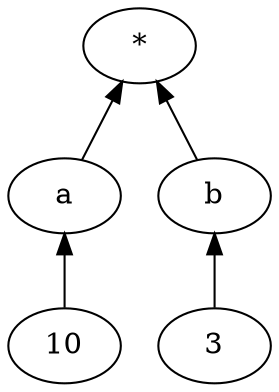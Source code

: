 digraph G {
 rankdir=BT;
 n_0[label="10"];
 n_1[label="a"];
 n_2[label="3"];
 n_3[label="b"];
 n_4[label="*"];
n_0 -> n_1;
n_2 -> n_3;
n_3 -> n_4;
n_1 -> n_4;
}